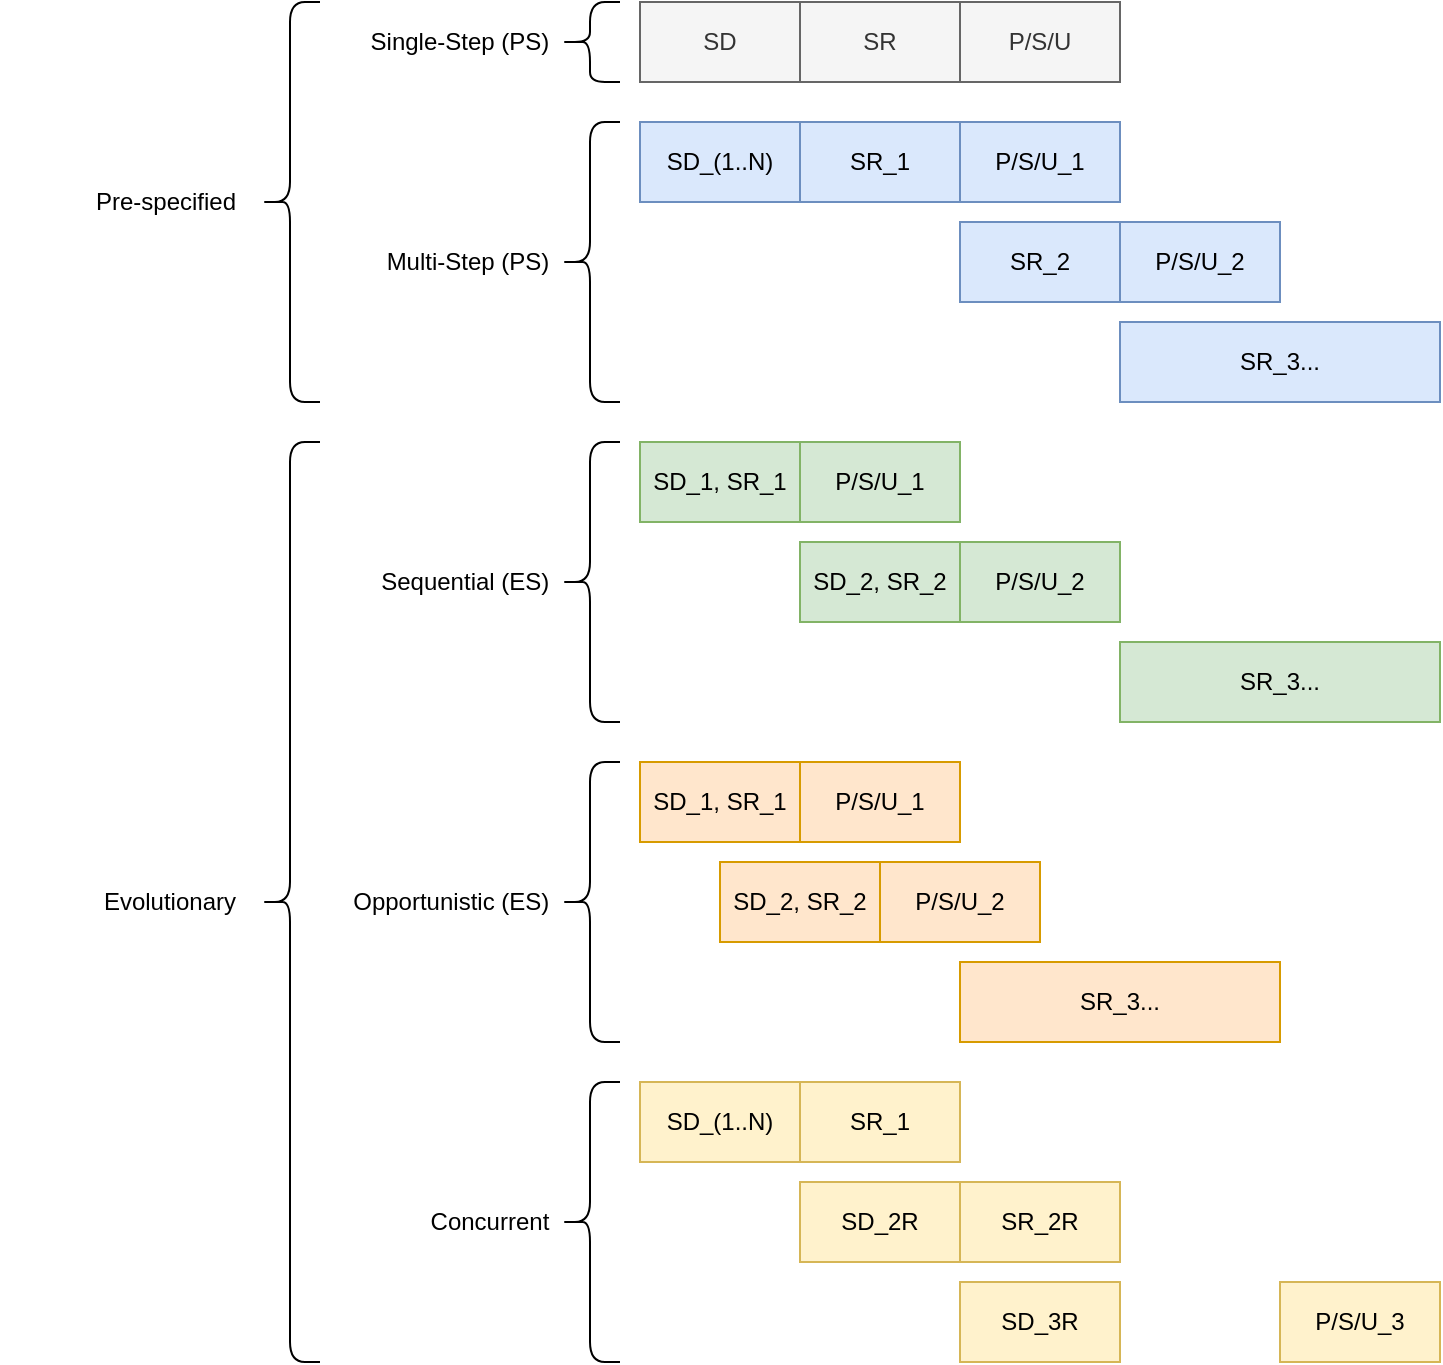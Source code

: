 <mxfile>
    <diagram id="T9uuaTeBy4bPSP1g8a4x" name="Page-1">
        <mxGraphModel dx="1386" dy="825" grid="1" gridSize="10" guides="1" tooltips="1" connect="1" arrows="1" fold="1" page="1" pageScale="1" pageWidth="827" pageHeight="1169" background="#FFFFFF" math="0" shadow="0">
            <root>
                <mxCell id="0"/>
                <mxCell id="1" parent="0"/>
                <mxCell id="276" value="Single-Step (PS)&amp;nbsp;" style="rounded=0;whiteSpace=wrap;html=1;strokeColor=none;fillColor=none;align=right;" vertex="1" parent="1">
                    <mxGeometry x="240" y="40" width="120" height="40" as="geometry"/>
                </mxCell>
                <mxCell id="277" value="Multi-Step (PS)&amp;nbsp;" style="rounded=0;whiteSpace=wrap;html=1;strokeColor=none;fillColor=none;align=right;" vertex="1" parent="1">
                    <mxGeometry x="240" y="150" width="120" height="40" as="geometry"/>
                </mxCell>
                <mxCell id="278" value="SD_(1..N)" style="rounded=0;whiteSpace=wrap;html=1;fillColor=#dae8fc;strokeColor=#6c8ebf;" vertex="1" parent="1">
                    <mxGeometry x="400" y="100" width="80" height="40" as="geometry"/>
                </mxCell>
                <mxCell id="279" value="SR" style="rounded=0;whiteSpace=wrap;html=1;fillColor=#f5f5f5;fontColor=#333333;strokeColor=#666666;" vertex="1" parent="1">
                    <mxGeometry x="480" y="40" width="80" height="40" as="geometry"/>
                </mxCell>
                <mxCell id="280" value="P/S/U" style="rounded=0;whiteSpace=wrap;html=1;fillColor=#f5f5f5;fontColor=#333333;strokeColor=#666666;" vertex="1" parent="1">
                    <mxGeometry x="560" y="40" width="80" height="40" as="geometry"/>
                </mxCell>
                <mxCell id="281" value="SR_1" style="rounded=0;whiteSpace=wrap;html=1;fillColor=#dae8fc;strokeColor=#6c8ebf;" vertex="1" parent="1">
                    <mxGeometry x="480" y="100" width="80" height="40" as="geometry"/>
                </mxCell>
                <mxCell id="282" value="P/S/U_1" style="rounded=0;whiteSpace=wrap;html=1;fillColor=#dae8fc;strokeColor=#6c8ebf;" vertex="1" parent="1">
                    <mxGeometry x="560" y="100" width="80" height="40" as="geometry"/>
                </mxCell>
                <mxCell id="283" value="SR_2" style="rounded=0;whiteSpace=wrap;html=1;fillColor=#dae8fc;strokeColor=#6c8ebf;" vertex="1" parent="1">
                    <mxGeometry x="560" y="150" width="80" height="40" as="geometry"/>
                </mxCell>
                <mxCell id="284" value="P/S/U_2" style="rounded=0;whiteSpace=wrap;html=1;fillColor=#dae8fc;strokeColor=#6c8ebf;" vertex="1" parent="1">
                    <mxGeometry x="640" y="150" width="80" height="40" as="geometry"/>
                </mxCell>
                <mxCell id="286" value="SD" style="rounded=0;whiteSpace=wrap;html=1;fillColor=#f5f5f5;fontColor=#333333;strokeColor=#666666;" vertex="1" parent="1">
                    <mxGeometry x="400" y="40" width="80" height="40" as="geometry"/>
                </mxCell>
                <mxCell id="287" value="Sequential (ES)&amp;nbsp;" style="rounded=0;whiteSpace=wrap;html=1;strokeColor=none;fillColor=none;align=right;" vertex="1" parent="1">
                    <mxGeometry x="240" y="310" width="120" height="40" as="geometry"/>
                </mxCell>
                <mxCell id="288" value="SD_1, SR_1" style="rounded=0;whiteSpace=wrap;html=1;fillColor=#d5e8d4;strokeColor=#82b366;" vertex="1" parent="1">
                    <mxGeometry x="400" y="260" width="80" height="40" as="geometry"/>
                </mxCell>
                <mxCell id="290" value="P/S/U_1" style="rounded=0;whiteSpace=wrap;html=1;fillColor=#d5e8d4;strokeColor=#82b366;" vertex="1" parent="1">
                    <mxGeometry x="480" y="260" width="80" height="40" as="geometry"/>
                </mxCell>
                <mxCell id="294" value="SD_2, SR_2" style="rounded=0;whiteSpace=wrap;html=1;fillColor=#d5e8d4;strokeColor=#82b366;" vertex="1" parent="1">
                    <mxGeometry x="480" y="310" width="80" height="40" as="geometry"/>
                </mxCell>
                <mxCell id="295" value="P/S/U_2" style="rounded=0;whiteSpace=wrap;html=1;fillColor=#d5e8d4;strokeColor=#82b366;" vertex="1" parent="1">
                    <mxGeometry x="560" y="310" width="80" height="40" as="geometry"/>
                </mxCell>
                <mxCell id="296" value="Opportunistic (ES)&amp;nbsp;" style="rounded=0;whiteSpace=wrap;html=1;strokeColor=none;fillColor=none;align=right;" vertex="1" parent="1">
                    <mxGeometry x="240" y="470" width="120" height="40" as="geometry"/>
                </mxCell>
                <mxCell id="297" value="Concurrent&amp;nbsp;" style="rounded=0;whiteSpace=wrap;html=1;strokeColor=none;fillColor=none;align=right;" vertex="1" parent="1">
                    <mxGeometry x="240" y="630" width="120" height="40" as="geometry"/>
                </mxCell>
                <mxCell id="299" value="SD_1, SR_1" style="rounded=0;whiteSpace=wrap;html=1;fillColor=#ffe6cc;strokeColor=#d79b00;" vertex="1" parent="1">
                    <mxGeometry x="400" y="420" width="80" height="40" as="geometry"/>
                </mxCell>
                <mxCell id="300" value="P/S/U_1" style="rounded=0;whiteSpace=wrap;html=1;fillColor=#ffe6cc;strokeColor=#d79b00;" vertex="1" parent="1">
                    <mxGeometry x="480" y="420" width="80" height="40" as="geometry"/>
                </mxCell>
                <mxCell id="302" value="SD_2, SR_2" style="rounded=0;whiteSpace=wrap;html=1;fillColor=#ffe6cc;strokeColor=#d79b00;" vertex="1" parent="1">
                    <mxGeometry x="440" y="470" width="80" height="40" as="geometry"/>
                </mxCell>
                <mxCell id="303" value="P/S/U_2" style="rounded=0;whiteSpace=wrap;html=1;fillColor=#ffe6cc;strokeColor=#d79b00;" vertex="1" parent="1">
                    <mxGeometry x="520" y="470" width="80" height="40" as="geometry"/>
                </mxCell>
                <mxCell id="305" value="SR_3..." style="rounded=0;whiteSpace=wrap;html=1;fillColor=#dae8fc;strokeColor=#6c8ebf;" vertex="1" parent="1">
                    <mxGeometry x="640" y="200" width="160" height="40" as="geometry"/>
                </mxCell>
                <mxCell id="306" value="SR_3..." style="rounded=0;whiteSpace=wrap;html=1;fillColor=#d5e8d4;strokeColor=#82b366;" vertex="1" parent="1">
                    <mxGeometry x="640" y="360" width="160" height="40" as="geometry"/>
                </mxCell>
                <mxCell id="307" value="SR_3..." style="rounded=0;whiteSpace=wrap;html=1;fillColor=#ffe6cc;strokeColor=#d79b00;" vertex="1" parent="1">
                    <mxGeometry x="560" y="520" width="160" height="40" as="geometry"/>
                </mxCell>
                <mxCell id="309" value="SD_(1..N)" style="rounded=0;whiteSpace=wrap;html=1;fillColor=#fff2cc;strokeColor=#d6b656;" vertex="1" parent="1">
                    <mxGeometry x="400" y="580" width="80" height="40" as="geometry"/>
                </mxCell>
                <mxCell id="310" value="SR_1" style="rounded=0;whiteSpace=wrap;html=1;fillColor=#fff2cc;strokeColor=#d6b656;" vertex="1" parent="1">
                    <mxGeometry x="480" y="580" width="80" height="40" as="geometry"/>
                </mxCell>
                <mxCell id="311" value="SD_2R" style="rounded=0;whiteSpace=wrap;html=1;fillColor=#fff2cc;strokeColor=#d6b656;" vertex="1" parent="1">
                    <mxGeometry x="480" y="630" width="80" height="40" as="geometry"/>
                </mxCell>
                <mxCell id="312" value="SR_2R" style="rounded=0;whiteSpace=wrap;html=1;fillColor=#fff2cc;strokeColor=#d6b656;" vertex="1" parent="1">
                    <mxGeometry x="560" y="630" width="80" height="40" as="geometry"/>
                </mxCell>
                <mxCell id="314" value="SD_3R" style="rounded=0;whiteSpace=wrap;html=1;fillColor=#fff2cc;strokeColor=#d6b656;" vertex="1" parent="1">
                    <mxGeometry x="560" y="680" width="80" height="40" as="geometry"/>
                </mxCell>
                <mxCell id="315" value="P/S/U_3" style="rounded=0;whiteSpace=wrap;html=1;fillColor=#fff2cc;strokeColor=#d6b656;" vertex="1" parent="1">
                    <mxGeometry x="720" y="680" width="80" height="40" as="geometry"/>
                </mxCell>
                <mxCell id="317" value="" style="shape=curlyBracket;whiteSpace=wrap;html=1;rounded=1;labelPosition=left;verticalLabelPosition=middle;align=right;verticalAlign=middle;fillColor=none;" vertex="1" parent="1">
                    <mxGeometry x="360" y="40" width="30" height="40" as="geometry"/>
                </mxCell>
                <mxCell id="318" value="" style="shape=curlyBracket;whiteSpace=wrap;html=1;rounded=1;labelPosition=left;verticalLabelPosition=middle;align=right;verticalAlign=middle;fillColor=none;" vertex="1" parent="1">
                    <mxGeometry x="360" y="100" width="30" height="140" as="geometry"/>
                </mxCell>
                <mxCell id="319" value="" style="shape=curlyBracket;whiteSpace=wrap;html=1;rounded=1;labelPosition=left;verticalLabelPosition=middle;align=right;verticalAlign=middle;fillColor=none;" vertex="1" parent="1">
                    <mxGeometry x="360" y="260" width="30" height="140" as="geometry"/>
                </mxCell>
                <mxCell id="320" value="" style="shape=curlyBracket;whiteSpace=wrap;html=1;rounded=1;labelPosition=left;verticalLabelPosition=middle;align=right;verticalAlign=middle;fillColor=none;" vertex="1" parent="1">
                    <mxGeometry x="360" y="420" width="30" height="140" as="geometry"/>
                </mxCell>
                <mxCell id="321" value="" style="shape=curlyBracket;whiteSpace=wrap;html=1;rounded=1;labelPosition=left;verticalLabelPosition=middle;align=right;verticalAlign=middle;fillColor=none;" vertex="1" parent="1">
                    <mxGeometry x="360" y="580" width="30" height="140" as="geometry"/>
                </mxCell>
                <mxCell id="322" value="Pre-specified" style="rounded=0;whiteSpace=wrap;html=1;fillColor=none;strokeColor=none;align=right;" vertex="1" parent="1">
                    <mxGeometry x="80" y="40" width="120" height="200" as="geometry"/>
                </mxCell>
                <mxCell id="323" value="Evolutionary" style="rounded=0;whiteSpace=wrap;html=1;fillColor=none;strokeColor=none;align=right;" vertex="1" parent="1">
                    <mxGeometry x="80" y="260" width="120" height="460" as="geometry"/>
                </mxCell>
                <mxCell id="324" value="" style="shape=curlyBracket;whiteSpace=wrap;html=1;rounded=1;labelPosition=left;verticalLabelPosition=middle;align=right;verticalAlign=middle;fillColor=none;" vertex="1" parent="1">
                    <mxGeometry x="210" y="40" width="30" height="200" as="geometry"/>
                </mxCell>
                <mxCell id="325" value="" style="shape=curlyBracket;whiteSpace=wrap;html=1;rounded=1;labelPosition=left;verticalLabelPosition=middle;align=right;verticalAlign=middle;fillColor=none;" vertex="1" parent="1">
                    <mxGeometry x="210" y="260" width="30" height="460" as="geometry"/>
                </mxCell>
            </root>
        </mxGraphModel>
    </diagram>
</mxfile>